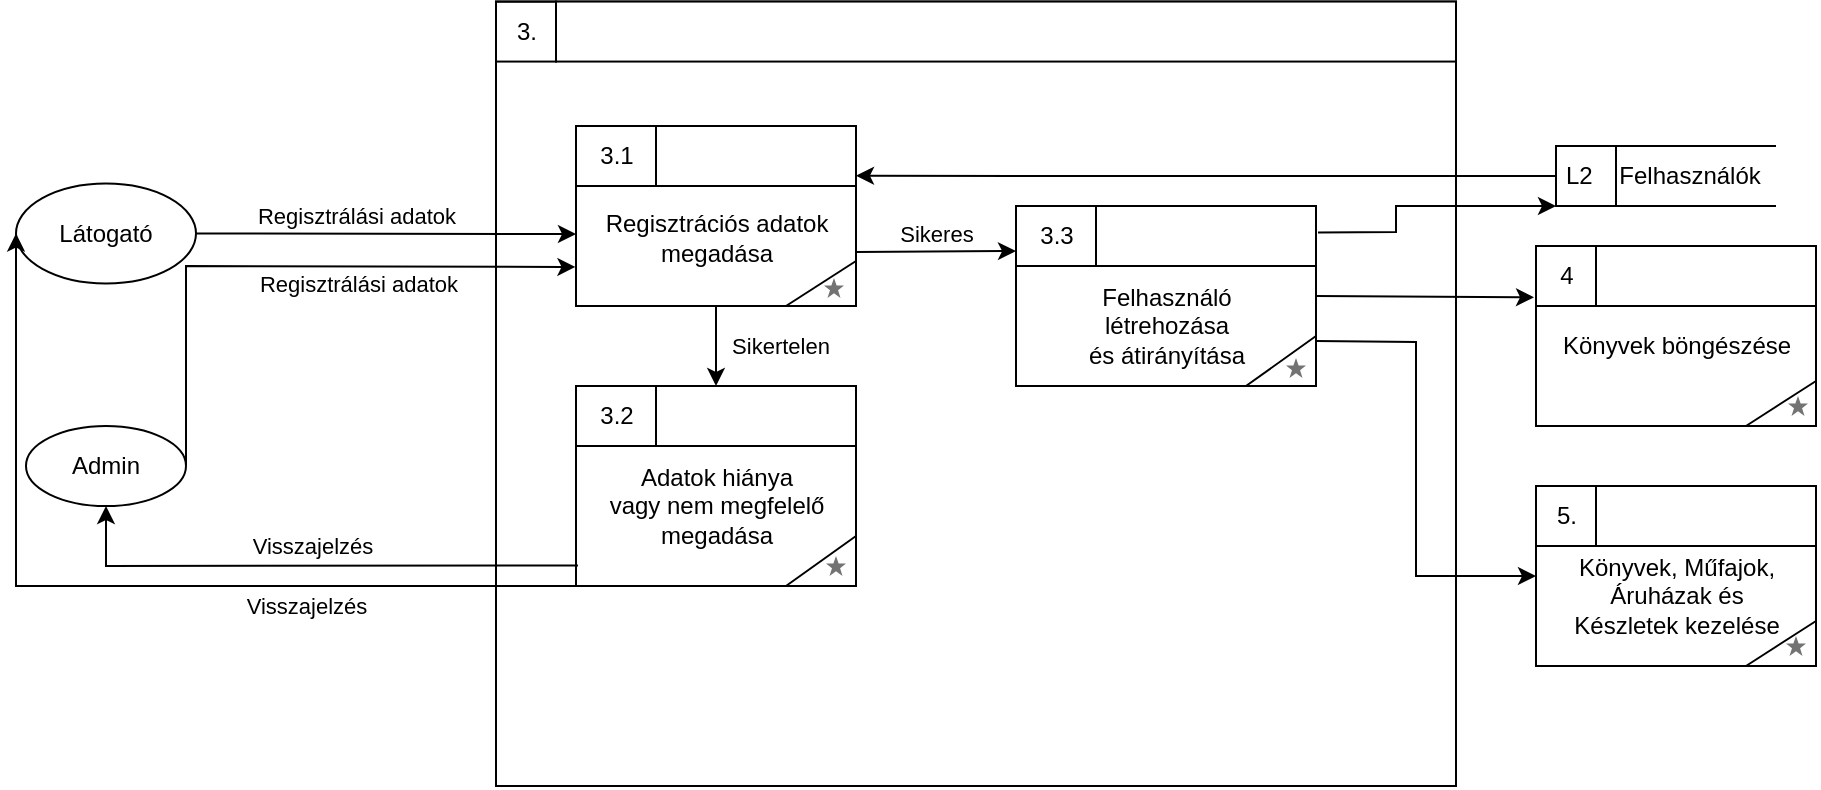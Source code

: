 <mxfile version="24.0.1" type="device">
  <diagram name="1 oldal" id="5f3HVo8hbHReEV7IO18l">
    <mxGraphModel dx="2261" dy="709" grid="1" gridSize="10" guides="1" tooltips="1" connect="1" arrows="1" fold="1" page="1" pageScale="1" pageWidth="827" pageHeight="1169" math="0" shadow="0">
      <root>
        <mxCell id="0" />
        <mxCell id="1" parent="0" />
        <mxCell id="JaL8_G9iudTZzOKIj-7T-1" value="" style="group" parent="1" vertex="1" connectable="0">
          <mxGeometry x="100" y="120" width="480" height="380" as="geometry" />
        </mxCell>
        <mxCell id="JaL8_G9iudTZzOKIj-7T-2" value="" style="html=1;dashed=0;whitespace=wrap;rounded=0;sketch=0;strokeColor=#000000;align=left;" parent="JaL8_G9iudTZzOKIj-7T-1" vertex="1">
          <mxGeometry y="-12.22" width="480" height="392.22" as="geometry" />
        </mxCell>
        <mxCell id="JaL8_G9iudTZzOKIj-7T-3" value="3." style="text;html=1;resizable=0;autosize=1;align=center;verticalAlign=middle;points=[];fillColor=none;rounded=0;sketch=0;strokeColor=#000000;" parent="JaL8_G9iudTZzOKIj-7T-1" vertex="1">
          <mxGeometry y="-12.216" width="30" height="30" as="geometry" />
        </mxCell>
        <mxCell id="JaL8_G9iudTZzOKIj-7T-4" value="" style="rounded=0;whiteSpace=wrap;html=1;sketch=0;strokeColor=#000000;align=left;" parent="JaL8_G9iudTZzOKIj-7T-1" vertex="1">
          <mxGeometry x="30" y="-12.22" width="450" height="30" as="geometry" />
        </mxCell>
        <mxCell id="JaL8_G9iudTZzOKIj-7T-5" value="" style="group" parent="JaL8_G9iudTZzOKIj-7T-1" vertex="1" connectable="0">
          <mxGeometry x="40" y="50" width="140" height="90" as="geometry" />
        </mxCell>
        <mxCell id="JaL8_G9iudTZzOKIj-7T-6" value="" style="html=1;dashed=0;whitespace=wrap;rounded=0;sketch=0;strokeColor=#000000;align=left;" parent="JaL8_G9iudTZzOKIj-7T-5" vertex="1">
          <mxGeometry width="140" height="90" as="geometry" />
        </mxCell>
        <mxCell id="JaL8_G9iudTZzOKIj-7T-7" value="3.1" style="text;html=1;resizable=0;autosize=1;align=center;verticalAlign=middle;points=[];fillColor=none;rounded=0;sketch=0;strokeColor=#000000;" parent="JaL8_G9iudTZzOKIj-7T-5" vertex="1">
          <mxGeometry y="0.005" width="40" height="30" as="geometry" />
        </mxCell>
        <mxCell id="JaL8_G9iudTZzOKIj-7T-8" value="Regisztrációs adatok&lt;br&gt;megadása" style="text;html=1;resizable=0;autosize=1;align=center;verticalAlign=middle;points=[];fillColor=none;strokeColor=none;rounded=0;sketch=0;" parent="JaL8_G9iudTZzOKIj-7T-5" vertex="1">
          <mxGeometry x="5" y="36" width="130" height="40" as="geometry" />
        </mxCell>
        <mxCell id="JaL8_G9iudTZzOKIj-7T-9" value="" style="rounded=0;whiteSpace=wrap;html=1;sketch=0;strokeColor=#000000;align=left;" parent="JaL8_G9iudTZzOKIj-7T-5" vertex="1">
          <mxGeometry x="40" width="100" height="30" as="geometry" />
        </mxCell>
        <mxCell id="JaL8_G9iudTZzOKIj-7T-10" value="" style="dashed=0;aspect=fixed;verticalLabelPosition=bottom;verticalAlign=top;align=center;shape=mxgraph.gmdl.star;strokeColor=none;fillColor=#737373;shadow=0;sketch=0;" parent="JaL8_G9iudTZzOKIj-7T-5" vertex="1">
          <mxGeometry x="124" y="76" width="10" height="10" as="geometry" />
        </mxCell>
        <mxCell id="JaL8_G9iudTZzOKIj-7T-11" value="" style="endArrow=none;html=1;rounded=0;exitX=0.75;exitY=1;exitDx=0;exitDy=0;entryX=1;entryY=0.75;entryDx=0;entryDy=0;" parent="JaL8_G9iudTZzOKIj-7T-5" source="JaL8_G9iudTZzOKIj-7T-6" target="JaL8_G9iudTZzOKIj-7T-6" edge="1">
          <mxGeometry width="50" height="50" relative="1" as="geometry">
            <mxPoint x="155" y="280" as="sourcePoint" />
            <mxPoint x="190" y="255" as="targetPoint" />
          </mxGeometry>
        </mxCell>
        <mxCell id="JaL8_G9iudTZzOKIj-7T-12" value="Adatkezelő" style="group" parent="JaL8_G9iudTZzOKIj-7T-1" vertex="1" connectable="0">
          <mxGeometry x="40" y="180" width="155" height="100" as="geometry" />
        </mxCell>
        <mxCell id="JaL8_G9iudTZzOKIj-7T-13" value="" style="html=1;dashed=0;whitespace=wrap;rounded=0;sketch=0;strokeColor=#000000;align=left;" parent="JaL8_G9iudTZzOKIj-7T-12" vertex="1">
          <mxGeometry width="140" height="100" as="geometry" />
        </mxCell>
        <mxCell id="JaL8_G9iudTZzOKIj-7T-14" value="3.2" style="text;html=1;resizable=0;autosize=1;align=center;verticalAlign=middle;points=[];fillColor=none;rounded=0;sketch=0;strokeColor=#000000;" parent="JaL8_G9iudTZzOKIj-7T-12" vertex="1">
          <mxGeometry width="40" height="30" as="geometry" />
        </mxCell>
        <mxCell id="JaL8_G9iudTZzOKIj-7T-15" value="Adatok hiánya &lt;br&gt;vagy nem megfelelő &lt;br&gt;megadása" style="text;html=1;resizable=0;autosize=1;align=center;verticalAlign=middle;points=[];fillColor=none;strokeColor=none;rounded=0;sketch=0;" parent="JaL8_G9iudTZzOKIj-7T-12" vertex="1">
          <mxGeometry x="5" y="30" width="130" height="60" as="geometry" />
        </mxCell>
        <mxCell id="JaL8_G9iudTZzOKIj-7T-16" value="" style="rounded=0;whiteSpace=wrap;html=1;sketch=0;strokeColor=#000000;align=left;" parent="JaL8_G9iudTZzOKIj-7T-12" vertex="1">
          <mxGeometry x="40" width="100" height="30" as="geometry" />
        </mxCell>
        <mxCell id="JaL8_G9iudTZzOKIj-7T-17" value="" style="dashed=0;aspect=fixed;verticalLabelPosition=bottom;verticalAlign=top;align=center;shape=mxgraph.gmdl.star;strokeColor=none;fillColor=#737373;shadow=0;sketch=0;" parent="JaL8_G9iudTZzOKIj-7T-12" vertex="1">
          <mxGeometry x="125" y="85" width="10" height="10" as="geometry" />
        </mxCell>
        <mxCell id="JaL8_G9iudTZzOKIj-7T-18" value="" style="endArrow=none;html=1;rounded=0;exitX=0.75;exitY=1;exitDx=0;exitDy=0;entryX=1;entryY=0.75;entryDx=0;entryDy=0;" parent="JaL8_G9iudTZzOKIj-7T-12" source="JaL8_G9iudTZzOKIj-7T-13" target="JaL8_G9iudTZzOKIj-7T-13" edge="1">
          <mxGeometry width="50" height="50" relative="1" as="geometry">
            <mxPoint x="150" y="40" as="sourcePoint" />
            <mxPoint x="200" y="-10" as="targetPoint" />
          </mxGeometry>
        </mxCell>
        <mxCell id="JaL8_G9iudTZzOKIj-7T-19" value="" style="group" parent="JaL8_G9iudTZzOKIj-7T-1" vertex="1" connectable="0">
          <mxGeometry x="270.0" y="100" width="140.0" height="80" as="geometry" />
        </mxCell>
        <mxCell id="JaL8_G9iudTZzOKIj-7T-20" value="" style="html=1;dashed=0;whitespace=wrap;rounded=0;sketch=0;strokeColor=#000000;align=left;" parent="JaL8_G9iudTZzOKIj-7T-19" vertex="1">
          <mxGeometry x="-10" y="-10" width="150" height="90" as="geometry" />
        </mxCell>
        <mxCell id="JaL8_G9iudTZzOKIj-7T-21" value="3.3" style="text;html=1;resizable=0;autosize=1;align=center;verticalAlign=middle;points=[];fillColor=none;rounded=0;sketch=0;strokeColor=#000000;" parent="JaL8_G9iudTZzOKIj-7T-19" vertex="1">
          <mxGeometry x="-10" y="-10" width="40" height="30" as="geometry" />
        </mxCell>
        <mxCell id="JaL8_G9iudTZzOKIj-7T-22" value="Felhasználó&lt;br&gt;létrehozása &lt;br&gt;és átirányítása" style="text;html=1;resizable=0;autosize=1;align=center;verticalAlign=middle;points=[];fillColor=none;strokeColor=none;rounded=0;sketch=0;" parent="JaL8_G9iudTZzOKIj-7T-19" vertex="1">
          <mxGeometry x="15" y="20" width="100" height="60" as="geometry" />
        </mxCell>
        <mxCell id="JaL8_G9iudTZzOKIj-7T-23" value="" style="rounded=0;whiteSpace=wrap;html=1;sketch=0;strokeColor=#000000;align=left;" parent="JaL8_G9iudTZzOKIj-7T-19" vertex="1">
          <mxGeometry x="30" y="-10" width="110" height="30" as="geometry" />
        </mxCell>
        <mxCell id="JaL8_G9iudTZzOKIj-7T-24" value="" style="dashed=0;aspect=fixed;verticalLabelPosition=bottom;verticalAlign=top;align=center;shape=mxgraph.gmdl.star;strokeColor=none;fillColor=#737373;shadow=0;sketch=0;" parent="JaL8_G9iudTZzOKIj-7T-19" vertex="1">
          <mxGeometry x="125.0" y="66" width="10" height="10" as="geometry" />
        </mxCell>
        <mxCell id="JaL8_G9iudTZzOKIj-7T-25" value="" style="endArrow=none;html=1;rounded=0;exitX=0.75;exitY=1;exitDx=0;exitDy=0;entryX=1;entryY=0.75;entryDx=0;entryDy=0;" parent="JaL8_G9iudTZzOKIj-7T-19" edge="1">
          <mxGeometry width="50" height="50" relative="1" as="geometry">
            <mxPoint x="105.0" y="80" as="sourcePoint" />
            <mxPoint x="140.0" y="55" as="targetPoint" />
          </mxGeometry>
        </mxCell>
        <mxCell id="JaL8_G9iudTZzOKIj-7T-26" value="" style="endArrow=classic;html=1;rounded=0;entryX=0;entryY=0.25;entryDx=0;entryDy=0;" parent="JaL8_G9iudTZzOKIj-7T-1" target="JaL8_G9iudTZzOKIj-7T-20" edge="1">
          <mxGeometry relative="1" as="geometry">
            <mxPoint x="180" y="113" as="sourcePoint" />
            <mxPoint x="260" y="190" as="targetPoint" />
          </mxGeometry>
        </mxCell>
        <mxCell id="JaL8_G9iudTZzOKIj-7T-27" value="Sikeres" style="edgeLabel;resizable=0;html=1;align=center;verticalAlign=middle;" parent="JaL8_G9iudTZzOKIj-7T-26" connectable="0" vertex="1">
          <mxGeometry relative="1" as="geometry">
            <mxPoint y="-9" as="offset" />
          </mxGeometry>
        </mxCell>
        <mxCell id="JaL8_G9iudTZzOKIj-7T-28" value="Admin" style="ellipse;whiteSpace=wrap;html=1;" parent="1" vertex="1">
          <mxGeometry x="-135" y="320" width="80" height="40" as="geometry" />
        </mxCell>
        <mxCell id="JaL8_G9iudTZzOKIj-7T-29" value="Látogató" style="ellipse;whiteSpace=wrap;html=1;" parent="1" vertex="1">
          <mxGeometry x="-140" y="198.75" width="90" height="50" as="geometry" />
        </mxCell>
        <mxCell id="JaL8_G9iudTZzOKIj-7T-30" value="" style="endArrow=classic;html=1;rounded=0;exitX=1;exitY=0.5;exitDx=0;exitDy=0;" parent="1" source="JaL8_G9iudTZzOKIj-7T-29" edge="1">
          <mxGeometry relative="1" as="geometry">
            <mxPoint x="340" y="320" as="sourcePoint" />
            <mxPoint x="140" y="224" as="targetPoint" />
          </mxGeometry>
        </mxCell>
        <mxCell id="JaL8_G9iudTZzOKIj-7T-31" value="Regisztrálási adatok" style="edgeLabel;resizable=0;html=1;align=center;verticalAlign=middle;" parent="JaL8_G9iudTZzOKIj-7T-30" connectable="0" vertex="1">
          <mxGeometry relative="1" as="geometry">
            <mxPoint x="-15" y="-9" as="offset" />
          </mxGeometry>
        </mxCell>
        <mxCell id="JaL8_G9iudTZzOKIj-7T-32" value="" style="endArrow=classic;html=1;rounded=0;exitX=1;exitY=0.5;exitDx=0;exitDy=0;entryX=-0.002;entryY=0.783;entryDx=0;entryDy=0;entryPerimeter=0;" parent="1" target="JaL8_G9iudTZzOKIj-7T-6" edge="1">
          <mxGeometry relative="1" as="geometry">
            <mxPoint x="-55" y="339.5" as="sourcePoint" />
            <mxPoint x="135" y="339.5" as="targetPoint" />
            <Array as="points">
              <mxPoint x="-55" y="240" />
            </Array>
          </mxGeometry>
        </mxCell>
        <mxCell id="JaL8_G9iudTZzOKIj-7T-33" value="Regisztrálási adatok" style="edgeLabel;resizable=0;html=1;align=center;verticalAlign=middle;" parent="JaL8_G9iudTZzOKIj-7T-32" connectable="0" vertex="1">
          <mxGeometry relative="1" as="geometry">
            <mxPoint x="38" y="9" as="offset" />
          </mxGeometry>
        </mxCell>
        <mxCell id="JaL8_G9iudTZzOKIj-7T-34" value="" style="endArrow=classic;html=1;rounded=0;exitX=0.007;exitY=0.897;exitDx=0;exitDy=0;entryX=0.5;entryY=1;entryDx=0;entryDy=0;exitPerimeter=0;" parent="1" source="JaL8_G9iudTZzOKIj-7T-13" target="JaL8_G9iudTZzOKIj-7T-28" edge="1">
          <mxGeometry relative="1" as="geometry">
            <mxPoint x="260" y="320" as="sourcePoint" />
            <mxPoint x="360" y="320" as="targetPoint" />
            <Array as="points">
              <mxPoint x="-95" y="390" />
            </Array>
          </mxGeometry>
        </mxCell>
        <mxCell id="JaL8_G9iudTZzOKIj-7T-35" value="Visszajelzés" style="edgeLabel;resizable=0;html=1;align=center;verticalAlign=middle;" parent="JaL8_G9iudTZzOKIj-7T-34" connectable="0" vertex="1">
          <mxGeometry relative="1" as="geometry">
            <mxPoint y="-10" as="offset" />
          </mxGeometry>
        </mxCell>
        <mxCell id="JaL8_G9iudTZzOKIj-7T-36" value="" style="endArrow=classic;html=1;rounded=0;entryX=0;entryY=0.5;entryDx=0;entryDy=0;" parent="1" target="JaL8_G9iudTZzOKIj-7T-29" edge="1">
          <mxGeometry relative="1" as="geometry">
            <mxPoint x="140" y="400" as="sourcePoint" />
            <mxPoint x="-85" y="370" as="targetPoint" />
            <Array as="points">
              <mxPoint x="-85" y="400" />
              <mxPoint x="-140" y="400" />
            </Array>
          </mxGeometry>
        </mxCell>
        <mxCell id="JaL8_G9iudTZzOKIj-7T-37" value="Visszajelzés" style="edgeLabel;resizable=0;html=1;align=center;verticalAlign=middle;" parent="JaL8_G9iudTZzOKIj-7T-36" connectable="0" vertex="1">
          <mxGeometry relative="1" as="geometry">
            <mxPoint x="93" y="10" as="offset" />
          </mxGeometry>
        </mxCell>
        <mxCell id="JaL8_G9iudTZzOKIj-7T-38" value="L2&lt;span style=&quot;white-space: pre;&quot;&gt;&#x9;&lt;/span&gt;Felhasználók" style="html=1;dashed=0;whitespace=wrap;shape=mxgraph.dfd.dataStoreID;align=left;spacingLeft=3;points=[[0,0],[0.5,0],[1,0],[0,0.5],[1,0.5],[0,1],[0.5,1],[1,1]];" parent="1" vertex="1">
          <mxGeometry x="630" y="180" width="110" height="30" as="geometry" />
        </mxCell>
        <mxCell id="JaL8_G9iudTZzOKIj-7T-39" value="" style="endArrow=classic;html=1;rounded=0;" parent="1" edge="1">
          <mxGeometry relative="1" as="geometry">
            <mxPoint x="210" y="260" as="sourcePoint" />
            <mxPoint x="210" y="300" as="targetPoint" />
          </mxGeometry>
        </mxCell>
        <mxCell id="JaL8_G9iudTZzOKIj-7T-40" value="Sikertelen" style="edgeLabel;resizable=0;html=1;align=center;verticalAlign=middle;" parent="JaL8_G9iudTZzOKIj-7T-39" connectable="0" vertex="1">
          <mxGeometry relative="1" as="geometry">
            <mxPoint x="32" as="offset" />
          </mxGeometry>
        </mxCell>
        <mxCell id="JaL8_G9iudTZzOKIj-7T-41" value="" style="group" parent="1" vertex="1" connectable="0">
          <mxGeometry x="620" y="240" width="140" height="80" as="geometry" />
        </mxCell>
        <mxCell id="JaL8_G9iudTZzOKIj-7T-42" value="" style="html=1;dashed=0;whitespace=wrap;rounded=0;sketch=0;strokeColor=#000000;align=left;" parent="JaL8_G9iudTZzOKIj-7T-41" vertex="1">
          <mxGeometry y="-10" width="140" height="90" as="geometry" />
        </mxCell>
        <mxCell id="JaL8_G9iudTZzOKIj-7T-43" value="4" style="text;html=1;resizable=0;autosize=1;align=center;verticalAlign=middle;points=[];fillColor=none;rounded=0;sketch=0;strokeColor=#000000;" parent="JaL8_G9iudTZzOKIj-7T-41" vertex="1">
          <mxGeometry y="-10" width="30" height="30" as="geometry" />
        </mxCell>
        <mxCell id="JaL8_G9iudTZzOKIj-7T-44" value="Könyvek böngészése" style="text;html=1;resizable=0;autosize=1;align=center;verticalAlign=middle;points=[];fillColor=none;strokeColor=none;rounded=0;sketch=0;" parent="JaL8_G9iudTZzOKIj-7T-41" vertex="1">
          <mxGeometry y="25" width="140" height="30" as="geometry" />
        </mxCell>
        <mxCell id="JaL8_G9iudTZzOKIj-7T-45" value="" style="rounded=0;whiteSpace=wrap;html=1;sketch=0;strokeColor=#000000;align=left;" parent="JaL8_G9iudTZzOKIj-7T-41" vertex="1">
          <mxGeometry x="30" y="-10" width="110" height="30" as="geometry" />
        </mxCell>
        <mxCell id="JaL8_G9iudTZzOKIj-7T-46" value="" style="dashed=0;aspect=fixed;verticalLabelPosition=bottom;verticalAlign=top;align=center;shape=mxgraph.gmdl.star;strokeColor=none;fillColor=#737373;shadow=0;sketch=0;" parent="JaL8_G9iudTZzOKIj-7T-41" vertex="1">
          <mxGeometry x="126" y="65" width="10" height="10" as="geometry" />
        </mxCell>
        <mxCell id="JaL8_G9iudTZzOKIj-7T-47" value="" style="endArrow=none;html=1;rounded=0;exitX=0.75;exitY=1;exitDx=0;exitDy=0;entryX=1;entryY=0.75;entryDx=0;entryDy=0;" parent="JaL8_G9iudTZzOKIj-7T-41" source="JaL8_G9iudTZzOKIj-7T-42" target="JaL8_G9iudTZzOKIj-7T-42" edge="1">
          <mxGeometry width="50" height="50" relative="1" as="geometry">
            <mxPoint x="-305" y="230" as="sourcePoint" />
            <mxPoint x="-270" y="205" as="targetPoint" />
          </mxGeometry>
        </mxCell>
        <mxCell id="JaL8_G9iudTZzOKIj-7T-48" value="" style="endArrow=classic;html=1;rounded=0;exitX=1;exitY=0.5;exitDx=0;exitDy=0;entryX=-0.033;entryY=0.856;entryDx=0;entryDy=0;entryPerimeter=0;" parent="1" source="JaL8_G9iudTZzOKIj-7T-20" target="JaL8_G9iudTZzOKIj-7T-43" edge="1">
          <mxGeometry width="50" height="50" relative="1" as="geometry">
            <mxPoint x="290" y="330" as="sourcePoint" />
            <mxPoint x="340" y="280" as="targetPoint" />
          </mxGeometry>
        </mxCell>
        <mxCell id="JaL8_G9iudTZzOKIj-7T-49" value="" style="group" parent="1" vertex="1" connectable="0">
          <mxGeometry x="620" y="360" width="140" height="80" as="geometry" />
        </mxCell>
        <mxCell id="JaL8_G9iudTZzOKIj-7T-50" value="" style="html=1;dashed=0;whitespace=wrap;rounded=0;sketch=0;strokeColor=#000000;align=left;" parent="JaL8_G9iudTZzOKIj-7T-49" vertex="1">
          <mxGeometry y="-10" width="140" height="90" as="geometry" />
        </mxCell>
        <mxCell id="JaL8_G9iudTZzOKIj-7T-51" value="5." style="text;html=1;resizable=0;autosize=1;align=center;verticalAlign=middle;points=[];fillColor=none;rounded=0;sketch=0;strokeColor=#000000;" parent="JaL8_G9iudTZzOKIj-7T-49" vertex="1">
          <mxGeometry y="-10" width="30" height="30" as="geometry" />
        </mxCell>
        <mxCell id="JaL8_G9iudTZzOKIj-7T-52" value="Könyvek, Műfajok,&lt;br&gt;Áruházak és&lt;br&gt;Készletek kezelése" style="text;html=1;resizable=0;autosize=1;align=center;verticalAlign=middle;points=[];fillColor=none;strokeColor=none;rounded=0;sketch=0;" parent="JaL8_G9iudTZzOKIj-7T-49" vertex="1">
          <mxGeometry x="5" y="15" width="130" height="60" as="geometry" />
        </mxCell>
        <mxCell id="JaL8_G9iudTZzOKIj-7T-53" value="" style="rounded=0;whiteSpace=wrap;html=1;sketch=0;strokeColor=#000000;align=left;" parent="JaL8_G9iudTZzOKIj-7T-49" vertex="1">
          <mxGeometry x="30" y="-10" width="110" height="30" as="geometry" />
        </mxCell>
        <mxCell id="JaL8_G9iudTZzOKIj-7T-54" value="" style="dashed=0;aspect=fixed;verticalLabelPosition=bottom;verticalAlign=top;align=center;shape=mxgraph.gmdl.star;strokeColor=none;fillColor=#737373;shadow=0;sketch=0;" parent="JaL8_G9iudTZzOKIj-7T-49" vertex="1">
          <mxGeometry x="125" y="65" width="10" height="10" as="geometry" />
        </mxCell>
        <mxCell id="JaL8_G9iudTZzOKIj-7T-55" value="" style="endArrow=none;html=1;rounded=0;exitX=1;exitY=0.75;exitDx=0;exitDy=0;entryX=0.75;entryY=1;entryDx=0;entryDy=0;" parent="JaL8_G9iudTZzOKIj-7T-49" source="JaL8_G9iudTZzOKIj-7T-50" target="JaL8_G9iudTZzOKIj-7T-50" edge="1">
          <mxGeometry width="50" height="50" relative="1" as="geometry">
            <mxPoint x="-315" y="100" as="sourcePoint" />
            <mxPoint x="-280" y="75" as="targetPoint" />
          </mxGeometry>
        </mxCell>
        <mxCell id="JaL8_G9iudTZzOKIj-7T-56" value="" style="endArrow=classic;html=1;rounded=0;exitX=1;exitY=0.75;exitDx=0;exitDy=0;entryX=0;entryY=0.5;entryDx=0;entryDy=0;" parent="1" source="JaL8_G9iudTZzOKIj-7T-20" target="JaL8_G9iudTZzOKIj-7T-50" edge="1">
          <mxGeometry width="50" height="50" relative="1" as="geometry">
            <mxPoint x="290" y="330" as="sourcePoint" />
            <mxPoint x="340" y="280" as="targetPoint" />
            <Array as="points">
              <mxPoint x="560" y="278" />
              <mxPoint x="560" y="395" />
            </Array>
          </mxGeometry>
        </mxCell>
        <mxCell id="JaL8_G9iudTZzOKIj-7T-57" value="" style="endArrow=none;html=1;rounded=0;exitX=1;exitY=0.829;exitDx=0;exitDy=0;entryX=0;entryY=0.5;entryDx=0;entryDy=0;exitPerimeter=0;startArrow=classic;startFill=1;endFill=0;" parent="1" source="JaL8_G9iudTZzOKIj-7T-9" target="JaL8_G9iudTZzOKIj-7T-38" edge="1">
          <mxGeometry relative="1" as="geometry">
            <mxPoint x="610" y="210" as="sourcePoint" />
            <mxPoint x="630" y="220" as="targetPoint" />
            <Array as="points">
              <mxPoint x="360" y="195" />
              <mxPoint x="540" y="195" />
            </Array>
          </mxGeometry>
        </mxCell>
        <mxCell id="JaL8_G9iudTZzOKIj-7T-59" value="" style="endArrow=classic;html=1;rounded=0;exitX=1;exitY=0.5;exitDx=0;exitDy=0;entryX=0;entryY=1;entryDx=0;entryDy=0;" parent="1" target="JaL8_G9iudTZzOKIj-7T-38" edge="1">
          <mxGeometry width="50" height="50" relative="1" as="geometry">
            <mxPoint x="511" y="223.25" as="sourcePoint" />
            <mxPoint x="620" y="224.25" as="targetPoint" />
            <Array as="points">
              <mxPoint x="550" y="223" />
              <mxPoint x="550" y="210" />
            </Array>
          </mxGeometry>
        </mxCell>
      </root>
    </mxGraphModel>
  </diagram>
</mxfile>
